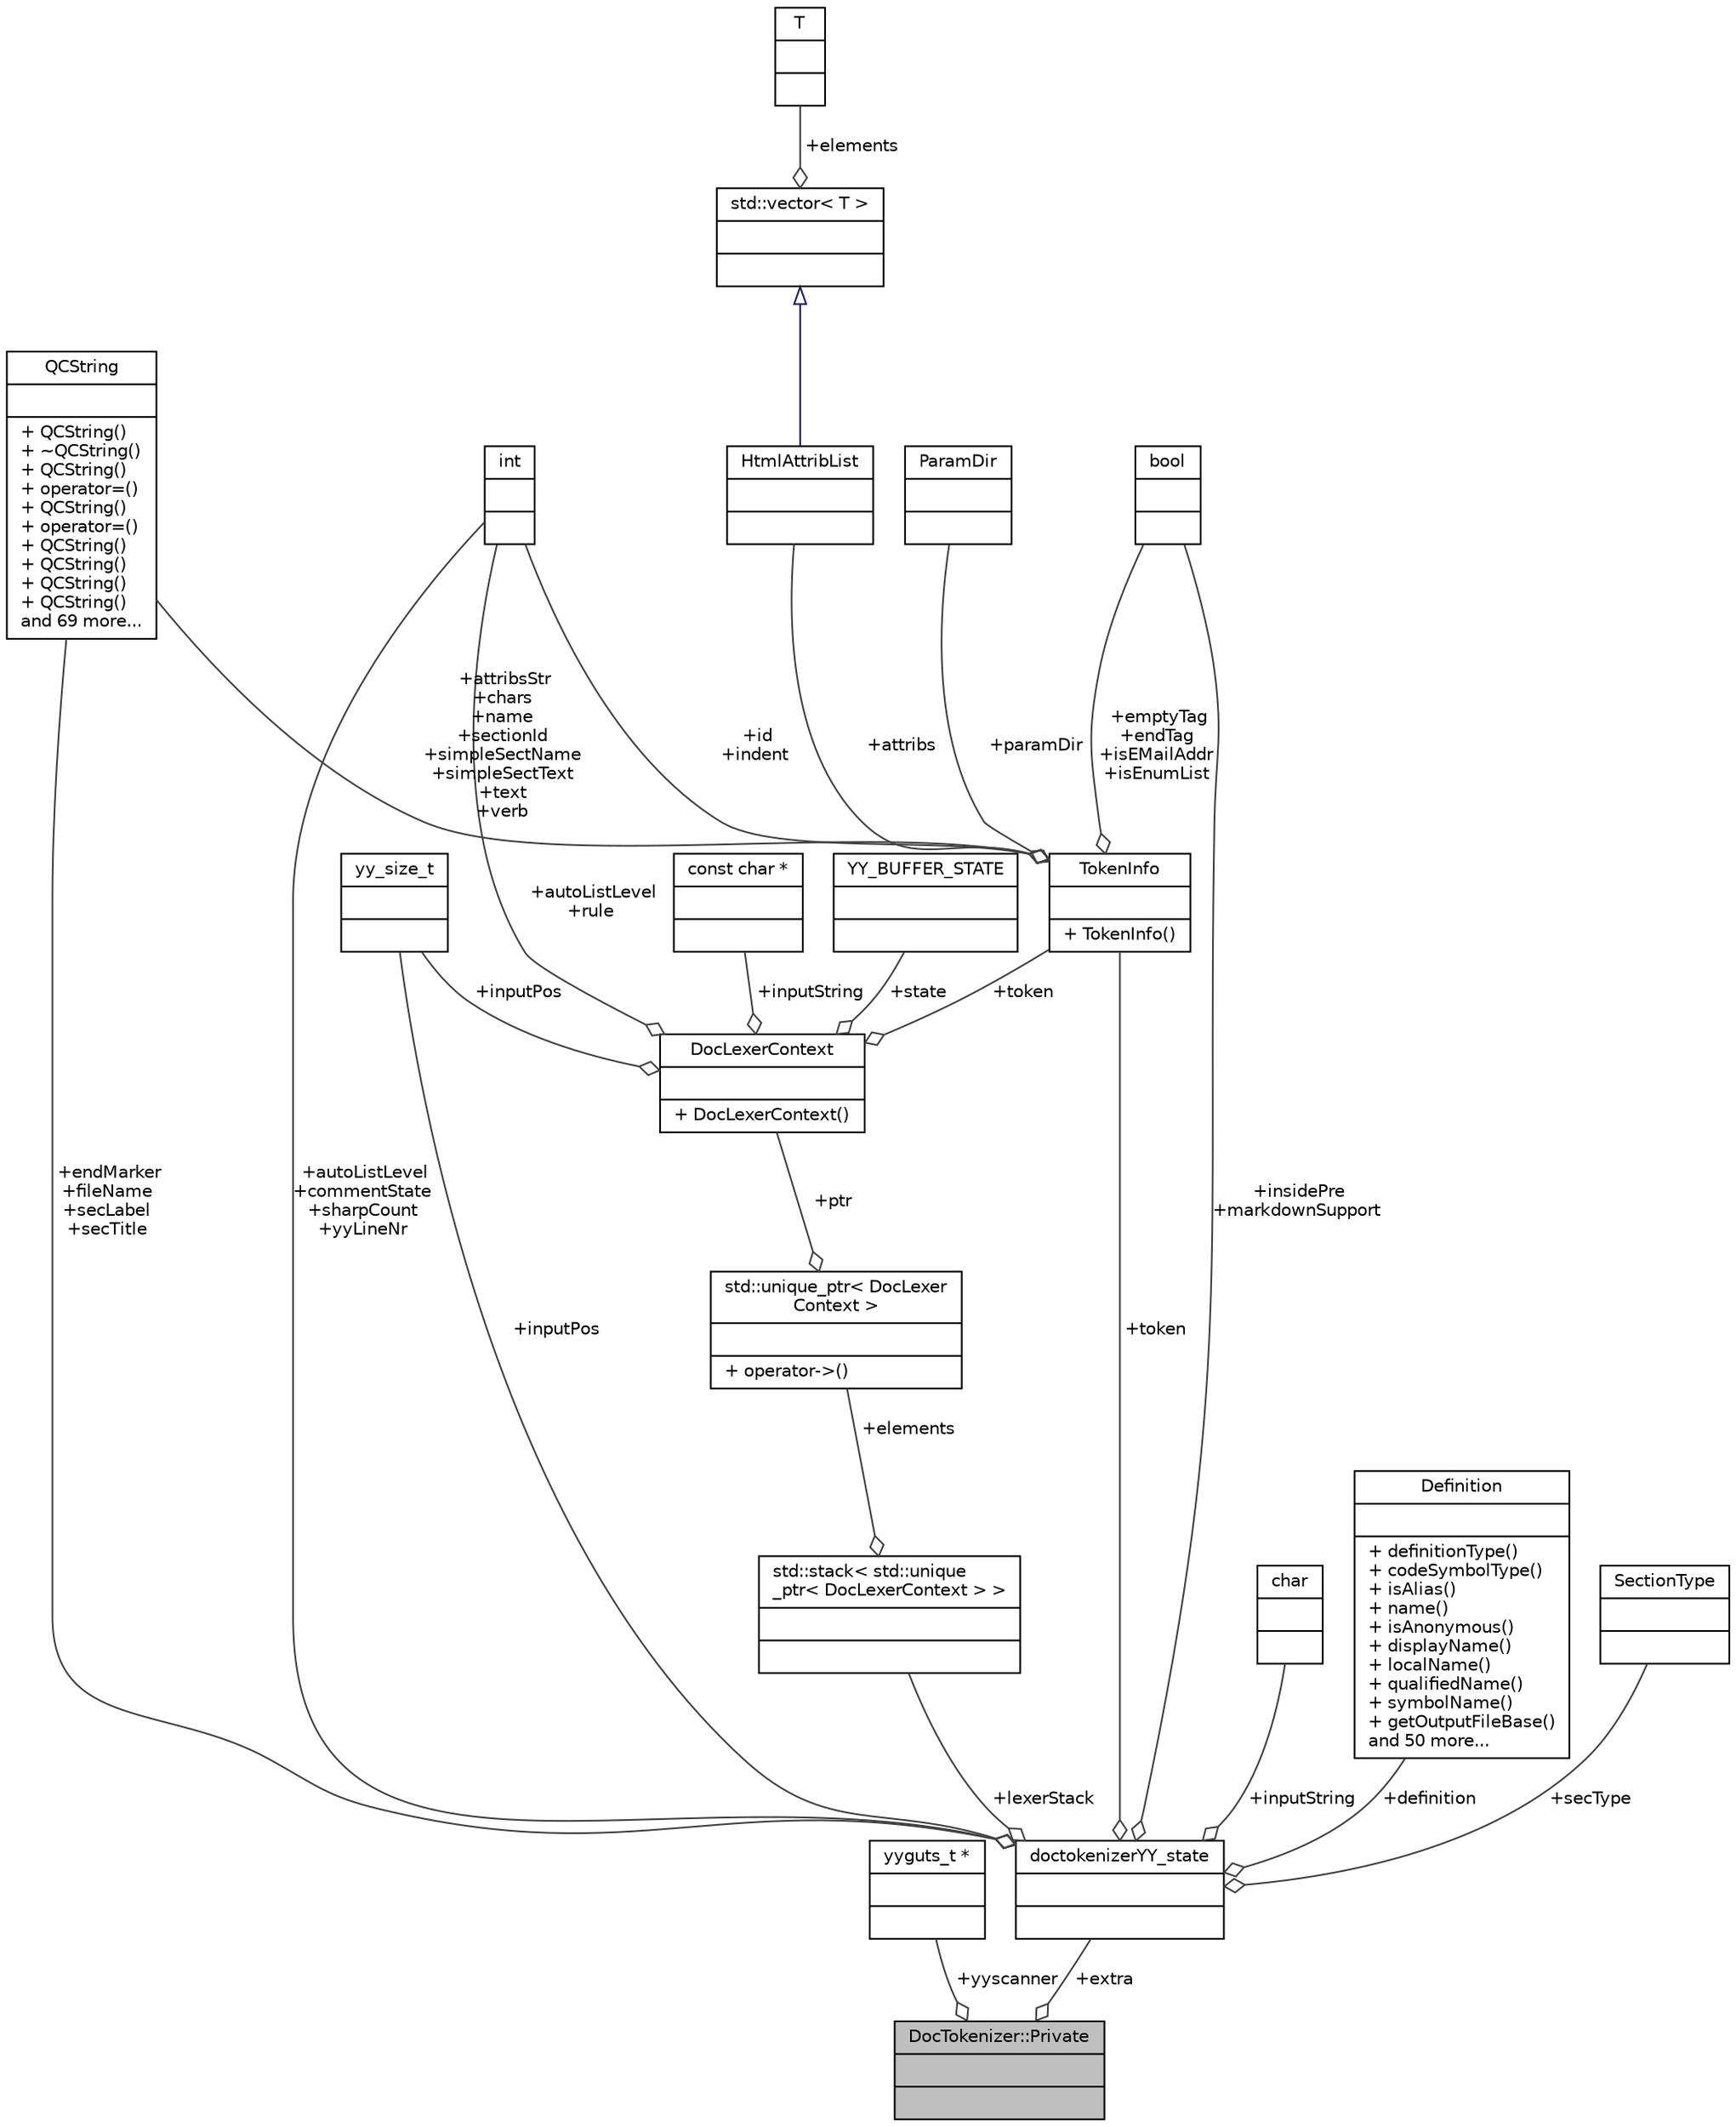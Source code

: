 digraph "DocTokenizer::Private"
{
 // LATEX_PDF_SIZE
  edge [fontname="Helvetica",fontsize="10",labelfontname="Helvetica",labelfontsize="10"];
  node [fontname="Helvetica",fontsize="10",shape=record];
  Node1 [label="{DocTokenizer::Private\n||}",height=0.2,width=0.4,color="black", fillcolor="grey75", style="filled", fontcolor="black",tooltip=" "];
  Node2 -> Node1 [color="grey25",fontsize="10",style="solid",label=" +yyscanner" ,arrowhead="odiamond",fontname="Helvetica"];
  Node2 [label="{yyguts_t *\n||}",height=0.2,width=0.4,color="black", fillcolor="white", style="filled",tooltip=" "];
  Node3 -> Node1 [color="grey25",fontsize="10",style="solid",label=" +extra" ,arrowhead="odiamond",fontname="Helvetica"];
  Node3 [label="{doctokenizerYY_state\n||}",height=0.2,width=0.4,color="black", fillcolor="white", style="filled",URL="$structdoctokenizerYY__state.html",tooltip=" "];
  Node4 -> Node3 [color="grey25",fontsize="10",style="solid",label=" +autoListLevel\n+commentState\n+sharpCount\n+yyLineNr" ,arrowhead="odiamond",fontname="Helvetica"];
  Node4 [label="{int\n||}",height=0.2,width=0.4,color="black", fillcolor="white", style="filled",URL="$classint.html",tooltip=" "];
  Node5 -> Node3 [color="grey25",fontsize="10",style="solid",label=" +token" ,arrowhead="odiamond",fontname="Helvetica"];
  Node5 [label="{TokenInfo\n||+ TokenInfo()\l}",height=0.2,width=0.4,color="black", fillcolor="white", style="filled",URL="$structTokenInfo.html",tooltip="Data associated with a token used by the comment block parser."];
  Node6 -> Node5 [color="grey25",fontsize="10",style="solid",label=" +attribsStr\n+chars\n+name\n+sectionId\n+simpleSectName\n+simpleSectText\n+text\n+verb" ,arrowhead="odiamond",fontname="Helvetica"];
  Node6 [label="{QCString\n||+ QCString()\l+ ~QCString()\l+ QCString()\l+ operator=()\l+ QCString()\l+ operator=()\l+ QCString()\l+ QCString()\l+ QCString()\l+ QCString()\land 69 more...\l}",height=0.2,width=0.4,color="black", fillcolor="white", style="filled",URL="$classQCString.html",tooltip=" "];
  Node7 -> Node5 [color="grey25",fontsize="10",style="solid",label=" +emptyTag\n+endTag\n+isEMailAddr\n+isEnumList" ,arrowhead="odiamond",fontname="Helvetica"];
  Node7 [label="{bool\n||}",height=0.2,width=0.4,color="black", fillcolor="white", style="filled",tooltip=" "];
  Node4 -> Node5 [color="grey25",fontsize="10",style="solid",label=" +id\n+indent" ,arrowhead="odiamond",fontname="Helvetica"];
  Node8 -> Node5 [color="grey25",fontsize="10",style="solid",label=" +attribs" ,arrowhead="odiamond",fontname="Helvetica"];
  Node8 [label="{HtmlAttribList\n||}",height=0.2,width=0.4,color="black", fillcolor="white", style="filled",URL="$classHtmlAttribList.html",tooltip="Class representing a list of HTML attributes."];
  Node9 -> Node8 [dir="back",color="midnightblue",fontsize="10",style="solid",arrowtail="onormal",fontname="Helvetica"];
  Node9 [label="{std::vector\< T \>\n||}",height=0.2,width=0.4,color="black", fillcolor="white", style="filled",tooltip=" "];
  Node10 -> Node9 [color="grey25",fontsize="10",style="solid",label=" +elements" ,arrowhead="odiamond",fontname="Helvetica"];
  Node10 [label="{T\n||}",height=0.2,width=0.4,color="black", fillcolor="white", style="filled",tooltip=" "];
  Node11 -> Node5 [color="grey25",fontsize="10",style="solid",label=" +paramDir" ,arrowhead="odiamond",fontname="Helvetica"];
  Node11 [label="{ParamDir\n||}",height=0.2,width=0.4,color="black", fillcolor="white", style="filled",tooltip=" "];
  Node12 -> Node3 [color="grey25",fontsize="10",style="solid",label=" +inputPos" ,arrowhead="odiamond",fontname="Helvetica"];
  Node12 [label="{yy_size_t\n||}",height=0.2,width=0.4,color="black", fillcolor="white", style="filled",tooltip=" "];
  Node13 -> Node3 [color="grey25",fontsize="10",style="solid",label=" +inputString" ,arrowhead="odiamond",fontname="Helvetica"];
  Node13 [label="{char\n||}",height=0.2,width=0.4,color="black", fillcolor="white", style="filled",tooltip=" "];
  Node6 -> Node3 [color="grey25",fontsize="10",style="solid",label=" +endMarker\n+fileName\n+secLabel\n+secTitle" ,arrowhead="odiamond",fontname="Helvetica"];
  Node7 -> Node3 [color="grey25",fontsize="10",style="solid",label=" +insidePre\n+markdownSupport" ,arrowhead="odiamond",fontname="Helvetica"];
  Node14 -> Node3 [color="grey25",fontsize="10",style="solid",label=" +definition" ,arrowhead="odiamond",fontname="Helvetica"];
  Node14 [label="{Definition\n||+ definitionType()\l+ codeSymbolType()\l+ isAlias()\l+ name()\l+ isAnonymous()\l+ displayName()\l+ localName()\l+ qualifiedName()\l+ symbolName()\l+ getOutputFileBase()\land 50 more...\l}",height=0.2,width=0.4,color="black", fillcolor="white", style="filled",URL="$classDefinition.html",tooltip=" "];
  Node15 -> Node3 [color="grey25",fontsize="10",style="solid",label=" +secType" ,arrowhead="odiamond",fontname="Helvetica"];
  Node15 [label="{SectionType\n||}",height=0.2,width=0.4,color="black", fillcolor="white", style="filled",tooltip=" "];
  Node16 -> Node3 [color="grey25",fontsize="10",style="solid",label=" +lexerStack" ,arrowhead="odiamond",fontname="Helvetica"];
  Node16 [label="{std::stack\< std::unique\l_ptr\< DocLexerContext \> \>\n||}",height=0.2,width=0.4,color="black", fillcolor="white", style="filled",tooltip=" "];
  Node17 -> Node16 [color="grey25",fontsize="10",style="solid",label=" +elements" ,arrowhead="odiamond",fontname="Helvetica"];
  Node17 [label="{std::unique_ptr\< DocLexer\lContext \>\n||+ operator-\>()\l}",height=0.2,width=0.4,color="black", fillcolor="white", style="filled",tooltip=" "];
  Node18 -> Node17 [color="grey25",fontsize="10",style="solid",label=" +ptr" ,arrowhead="odiamond",fontname="Helvetica"];
  Node18 [label="{DocLexerContext\n||+ DocLexerContext()\l}",height=0.2,width=0.4,color="black", fillcolor="white", style="filled",URL="$structDocLexerContext.html",tooltip=" "];
  Node5 -> Node18 [color="grey25",fontsize="10",style="solid",label=" +token" ,arrowhead="odiamond",fontname="Helvetica"];
  Node4 -> Node18 [color="grey25",fontsize="10",style="solid",label=" +autoListLevel\n+rule" ,arrowhead="odiamond",fontname="Helvetica"];
  Node12 -> Node18 [color="grey25",fontsize="10",style="solid",label=" +inputPos" ,arrowhead="odiamond",fontname="Helvetica"];
  Node19 -> Node18 [color="grey25",fontsize="10",style="solid",label=" +inputString" ,arrowhead="odiamond",fontname="Helvetica"];
  Node19 [label="{const char *\n||}",height=0.2,width=0.4,color="black", fillcolor="white", style="filled",tooltip=" "];
  Node20 -> Node18 [color="grey25",fontsize="10",style="solid",label=" +state" ,arrowhead="odiamond",fontname="Helvetica"];
  Node20 [label="{YY_BUFFER_STATE\n||}",height=0.2,width=0.4,color="black", fillcolor="white", style="filled",tooltip=" "];
}
